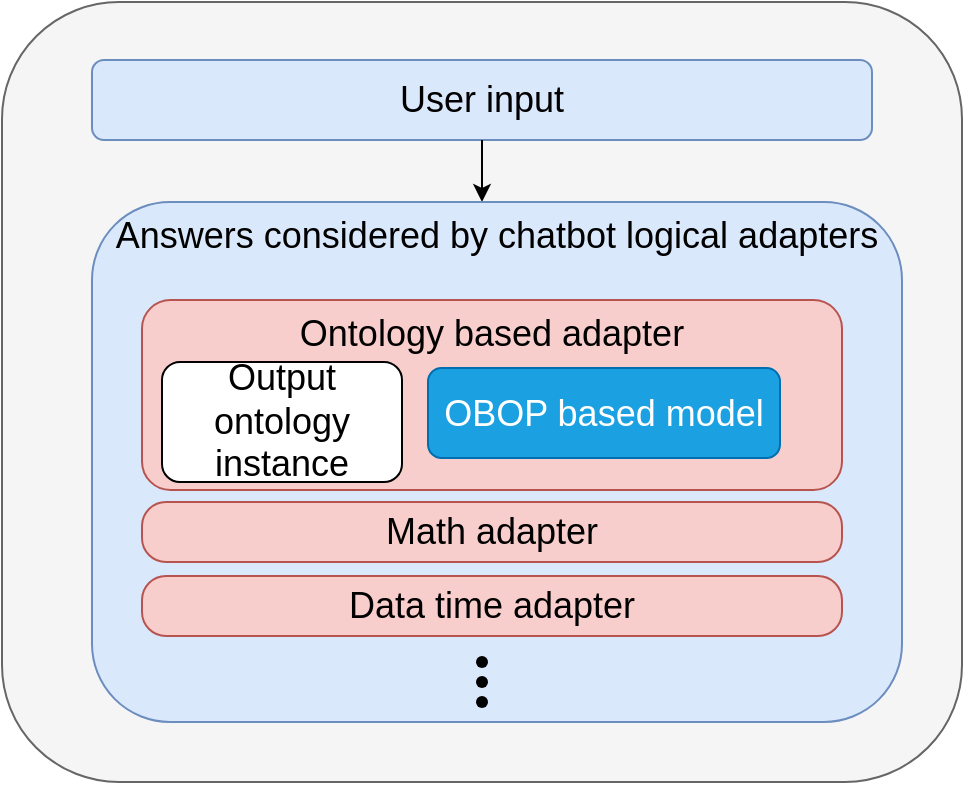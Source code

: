<mxfile version="20.3.0" type="device"><diagram id="6vBgQq5Os8EtFp1zZkaI" name="Page-1"><mxGraphModel dx="946" dy="612" grid="1" gridSize="10" guides="1" tooltips="1" connect="1" arrows="1" fold="1" page="1" pageScale="1" pageWidth="827" pageHeight="1169" math="0" shadow="0"><root><mxCell id="0"/><mxCell id="1" parent="0"/><mxCell id="eBwqmAOBC1Hbagi9D7nk-1" value="" style="rounded=1;whiteSpace=wrap;html=1;fillColor=#f5f5f5;fontColor=#333333;strokeColor=#666666;" parent="1" vertex="1"><mxGeometry x="210" y="40" width="480" height="390" as="geometry"/></mxCell><mxCell id="eBwqmAOBC1Hbagi9D7nk-3" value="&lt;font style=&quot;font-size: 18px;&quot;&gt;User input&lt;/font&gt;" style="rounded=1;whiteSpace=wrap;html=1;fillColor=#dae8fc;strokeColor=#6c8ebf;fontSize=18;" parent="1" vertex="1"><mxGeometry x="255" y="69" width="390" height="40" as="geometry"/></mxCell><mxCell id="eBwqmAOBC1Hbagi9D7nk-4" value="" style="endArrow=classic;html=1;rounded=1;" parent="1" source="eBwqmAOBC1Hbagi9D7nk-3" edge="1"><mxGeometry width="50" height="50" relative="1" as="geometry"><mxPoint x="400" y="210" as="sourcePoint"/><mxPoint x="450" y="140" as="targetPoint"/></mxGeometry></mxCell><mxCell id="eBwqmAOBC1Hbagi9D7nk-5" value="&lt;font style=&quot;font-size: 18px;&quot;&gt;Answers considered by chatbot logical adapters&lt;/font&gt;" style="rounded=1;whiteSpace=wrap;html=1;fillColor=#dae8fc;strokeColor=#6c8ebf;verticalAlign=top;" parent="1" vertex="1"><mxGeometry x="255" y="140" width="405" height="260" as="geometry"/></mxCell><mxCell id="eBwqmAOBC1Hbagi9D7nk-7" value="&lt;font style=&quot;font-size: 18px;&quot;&gt;Ontology based adapter&lt;/font&gt;" style="rounded=1;whiteSpace=wrap;html=1;fillColor=#f8cecc;strokeColor=#b85450;verticalAlign=top;" parent="1" vertex="1"><mxGeometry x="280" y="189" width="350" height="95" as="geometry"/></mxCell><mxCell id="eBwqmAOBC1Hbagi9D7nk-8" value="&lt;font style=&quot;font-size: 18px;&quot;&gt;Output ontology instance&lt;/font&gt;" style="rounded=1;whiteSpace=wrap;html=1;fontSize=16;" parent="1" vertex="1"><mxGeometry x="290" y="220" width="120" height="60" as="geometry"/></mxCell><mxCell id="eBwqmAOBC1Hbagi9D7nk-9" value="&lt;font style=&quot;font-size: 18px;&quot;&gt;Math adapter&lt;/font&gt;" style="rounded=1;whiteSpace=wrap;html=1;fillColor=#f8cecc;strokeColor=#b85450;arcSize=40;" parent="1" vertex="1"><mxGeometry x="280" y="290" width="350" height="30" as="geometry"/></mxCell><mxCell id="eBwqmAOBC1Hbagi9D7nk-10" value="&lt;font style=&quot;font-size: 18px;&quot;&gt;Data time adapter&lt;/font&gt;" style="rounded=1;whiteSpace=wrap;html=1;fillColor=#f8cecc;strokeColor=#b85450;arcSize=40;" parent="1" vertex="1"><mxGeometry x="280" y="327" width="350" height="30" as="geometry"/></mxCell><mxCell id="eBwqmAOBC1Hbagi9D7nk-11" value="" style="shape=waypoint;fillStyle=solid;size=6;pointerEvents=1;points=[];fillColor=none;resizable=0;rotatable=0;perimeter=centerPerimeter;snapToPoint=1;rounded=1;" parent="1" vertex="1"><mxGeometry x="430" y="350" width="40" height="40" as="geometry"/></mxCell><mxCell id="eBwqmAOBC1Hbagi9D7nk-12" value="" style="shape=waypoint;fillStyle=solid;size=6;pointerEvents=1;points=[];fillColor=none;resizable=0;rotatable=0;perimeter=centerPerimeter;snapToPoint=1;rounded=1;" parent="1" vertex="1"><mxGeometry x="430" y="360" width="40" height="40" as="geometry"/></mxCell><mxCell id="eBwqmAOBC1Hbagi9D7nk-13" value="" style="shape=waypoint;fillStyle=solid;size=6;pointerEvents=1;points=[];fillColor=none;resizable=0;rotatable=0;perimeter=centerPerimeter;snapToPoint=1;rounded=1;" parent="1" vertex="1"><mxGeometry x="430" y="370" width="40" height="40" as="geometry"/></mxCell><mxCell id="eBwqmAOBC1Hbagi9D7nk-15" value="&lt;font style=&quot;font-size: 18px;&quot;&gt;OBOP based model&lt;/font&gt;" style="rounded=1;whiteSpace=wrap;html=1;fillColor=#1ba1e2;strokeColor=#006EAF;fontColor=#ffffff;fontSize=16;" parent="1" vertex="1"><mxGeometry x="423" y="223" width="176" height="45" as="geometry"/></mxCell></root></mxGraphModel></diagram></mxfile>